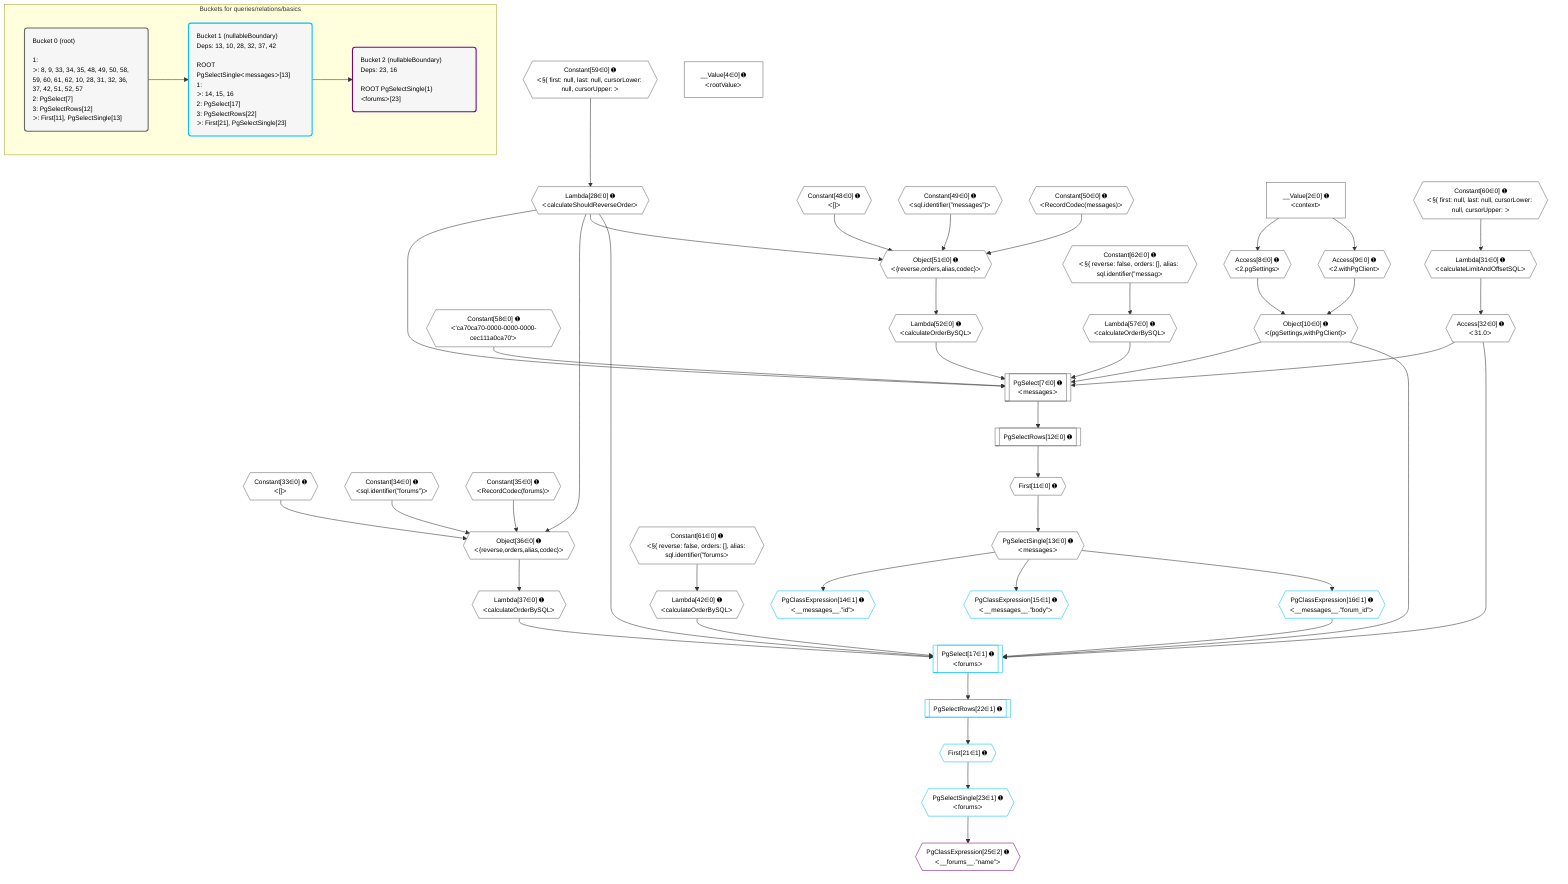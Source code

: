 %%{init: {'themeVariables': { 'fontSize': '12px'}}}%%
graph TD
    classDef path fill:#eee,stroke:#000,color:#000
    classDef plan fill:#fff,stroke-width:1px,color:#000
    classDef itemplan fill:#fff,stroke-width:2px,color:#000
    classDef unbatchedplan fill:#dff,stroke-width:1px,color:#000
    classDef sideeffectplan fill:#fcc,stroke-width:2px,color:#000
    classDef bucket fill:#f6f6f6,color:#000,stroke-width:2px,text-align:left


    %% plan dependencies
    PgSelect7[["PgSelect[7∈0] ➊<br />ᐸmessagesᐳ"]]:::plan
    Object10{{"Object[10∈0] ➊<br />ᐸ{pgSettings,withPgClient}ᐳ"}}:::plan
    Constant58{{"Constant[58∈0] ➊<br />ᐸ'ca70ca70-0000-0000-0000-cec111a0ca70'ᐳ"}}:::plan
    Lambda28{{"Lambda[28∈0] ➊<br />ᐸcalculateShouldReverseOrderᐳ"}}:::plan
    Access32{{"Access[32∈0] ➊<br />ᐸ31.0ᐳ"}}:::plan
    Lambda52{{"Lambda[52∈0] ➊<br />ᐸcalculateOrderBySQLᐳ"}}:::plan
    Lambda57{{"Lambda[57∈0] ➊<br />ᐸcalculateOrderBySQLᐳ"}}:::plan
    Object10 & Constant58 & Lambda28 & Access32 & Lambda52 & Lambda57 --> PgSelect7
    Object36{{"Object[36∈0] ➊<br />ᐸ{reverse,orders,alias,codec}ᐳ"}}:::plan
    Constant33{{"Constant[33∈0] ➊<br />ᐸ[]ᐳ"}}:::plan
    Constant34{{"Constant[34∈0] ➊<br />ᐸsql.identifier(”forums”)ᐳ"}}:::plan
    Constant35{{"Constant[35∈0] ➊<br />ᐸRecordCodec(forums)ᐳ"}}:::plan
    Lambda28 & Constant33 & Constant34 & Constant35 --> Object36
    Object51{{"Object[51∈0] ➊<br />ᐸ{reverse,orders,alias,codec}ᐳ"}}:::plan
    Constant48{{"Constant[48∈0] ➊<br />ᐸ[]ᐳ"}}:::plan
    Constant49{{"Constant[49∈0] ➊<br />ᐸsql.identifier(”messages”)ᐳ"}}:::plan
    Constant50{{"Constant[50∈0] ➊<br />ᐸRecordCodec(messages)ᐳ"}}:::plan
    Lambda28 & Constant48 & Constant49 & Constant50 --> Object51
    Access8{{"Access[8∈0] ➊<br />ᐸ2.pgSettingsᐳ"}}:::plan
    Access9{{"Access[9∈0] ➊<br />ᐸ2.withPgClientᐳ"}}:::plan
    Access8 & Access9 --> Object10
    __Value2["__Value[2∈0] ➊<br />ᐸcontextᐳ"]:::plan
    __Value2 --> Access8
    __Value2 --> Access9
    First11{{"First[11∈0] ➊"}}:::plan
    PgSelectRows12[["PgSelectRows[12∈0] ➊"]]:::plan
    PgSelectRows12 --> First11
    PgSelect7 --> PgSelectRows12
    PgSelectSingle13{{"PgSelectSingle[13∈0] ➊<br />ᐸmessagesᐳ"}}:::plan
    First11 --> PgSelectSingle13
    Constant59{{"Constant[59∈0] ➊<br />ᐸ§{ first: null, last: null, cursorLower: null, cursorUpper: ᐳ"}}:::plan
    Constant59 --> Lambda28
    Lambda31{{"Lambda[31∈0] ➊<br />ᐸcalculateLimitAndOffsetSQLᐳ"}}:::plan
    Constant60{{"Constant[60∈0] ➊<br />ᐸ§{ first: null, last: null, cursorLower: null, cursorUpper: ᐳ"}}:::plan
    Constant60 --> Lambda31
    Lambda31 --> Access32
    Lambda37{{"Lambda[37∈0] ➊<br />ᐸcalculateOrderBySQLᐳ"}}:::plan
    Object36 --> Lambda37
    Lambda42{{"Lambda[42∈0] ➊<br />ᐸcalculateOrderBySQLᐳ"}}:::plan
    Constant61{{"Constant[61∈0] ➊<br />ᐸ§{ reverse: false, orders: [], alias: sql.identifier(”forumsᐳ"}}:::plan
    Constant61 --> Lambda42
    Object51 --> Lambda52
    Constant62{{"Constant[62∈0] ➊<br />ᐸ§{ reverse: false, orders: [], alias: sql.identifier(”messagᐳ"}}:::plan
    Constant62 --> Lambda57
    __Value4["__Value[4∈0] ➊<br />ᐸrootValueᐳ"]:::plan
    PgSelect17[["PgSelect[17∈1] ➊<br />ᐸforumsᐳ"]]:::plan
    PgClassExpression16{{"PgClassExpression[16∈1] ➊<br />ᐸ__messages__.”forum_id”ᐳ"}}:::plan
    Object10 & PgClassExpression16 & Lambda28 & Access32 & Lambda37 & Lambda42 --> PgSelect17
    PgClassExpression14{{"PgClassExpression[14∈1] ➊<br />ᐸ__messages__.”id”ᐳ"}}:::plan
    PgSelectSingle13 --> PgClassExpression14
    PgClassExpression15{{"PgClassExpression[15∈1] ➊<br />ᐸ__messages__.”body”ᐳ"}}:::plan
    PgSelectSingle13 --> PgClassExpression15
    PgSelectSingle13 --> PgClassExpression16
    First21{{"First[21∈1] ➊"}}:::plan
    PgSelectRows22[["PgSelectRows[22∈1] ➊"]]:::plan
    PgSelectRows22 --> First21
    PgSelect17 --> PgSelectRows22
    PgSelectSingle23{{"PgSelectSingle[23∈1] ➊<br />ᐸforumsᐳ"}}:::plan
    First21 --> PgSelectSingle23
    PgClassExpression25{{"PgClassExpression[25∈2] ➊<br />ᐸ__forums__.”name”ᐳ"}}:::plan
    PgSelectSingle23 --> PgClassExpression25

    %% define steps

    subgraph "Buckets for queries/relations/basics"
    Bucket0("Bucket 0 (root)<br /><br />1: <br />ᐳ: 8, 9, 33, 34, 35, 48, 49, 50, 58, 59, 60, 61, 62, 10, 28, 31, 32, 36, 37, 42, 51, 52, 57<br />2: PgSelect[7]<br />3: PgSelectRows[12]<br />ᐳ: First[11], PgSelectSingle[13]"):::bucket
    classDef bucket0 stroke:#696969
    class Bucket0,__Value2,__Value4,PgSelect7,Access8,Access9,Object10,First11,PgSelectRows12,PgSelectSingle13,Lambda28,Lambda31,Access32,Constant33,Constant34,Constant35,Object36,Lambda37,Lambda42,Constant48,Constant49,Constant50,Object51,Lambda52,Lambda57,Constant58,Constant59,Constant60,Constant61,Constant62 bucket0
    Bucket1("Bucket 1 (nullableBoundary)<br />Deps: 13, 10, 28, 32, 37, 42<br /><br />ROOT PgSelectSingleᐸmessagesᐳ[13]<br />1: <br />ᐳ: 14, 15, 16<br />2: PgSelect[17]<br />3: PgSelectRows[22]<br />ᐳ: First[21], PgSelectSingle[23]"):::bucket
    classDef bucket1 stroke:#00bfff
    class Bucket1,PgClassExpression14,PgClassExpression15,PgClassExpression16,PgSelect17,First21,PgSelectRows22,PgSelectSingle23 bucket1
    Bucket2("Bucket 2 (nullableBoundary)<br />Deps: 23, 16<br /><br />ROOT PgSelectSingle{1}ᐸforumsᐳ[23]"):::bucket
    classDef bucket2 stroke:#7f007f
    class Bucket2,PgClassExpression25 bucket2
    Bucket0 --> Bucket1
    Bucket1 --> Bucket2
    end